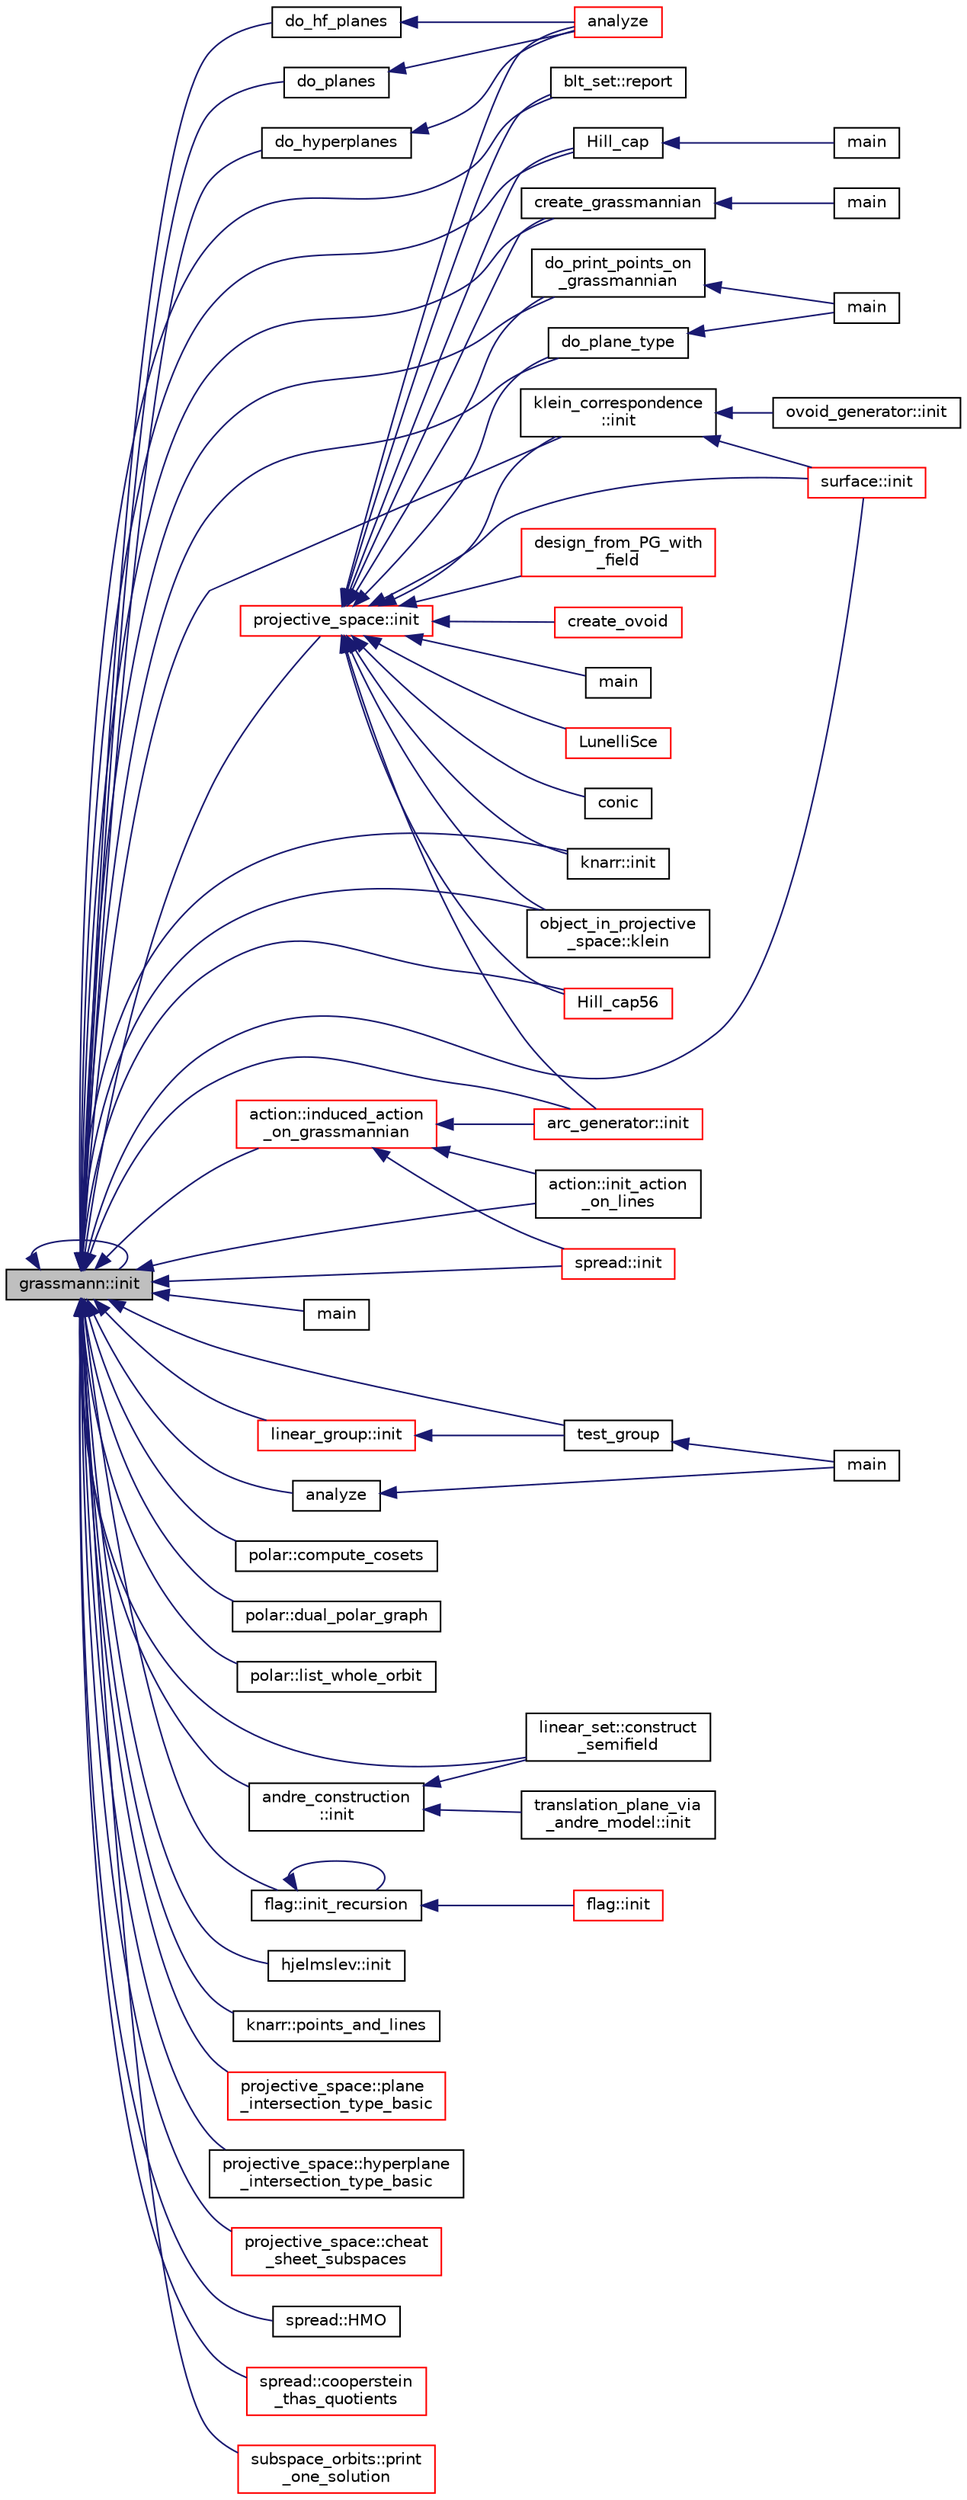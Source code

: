 digraph "grassmann::init"
{
  edge [fontname="Helvetica",fontsize="10",labelfontname="Helvetica",labelfontsize="10"];
  node [fontname="Helvetica",fontsize="10",shape=record];
  rankdir="LR";
  Node259 [label="grassmann::init",height=0.2,width=0.4,color="black", fillcolor="grey75", style="filled", fontcolor="black"];
  Node259 -> Node260 [dir="back",color="midnightblue",fontsize="10",style="solid",fontname="Helvetica"];
  Node260 [label="blt_set::report",height=0.2,width=0.4,color="black", fillcolor="white", style="filled",URL="$d1/d3d/classblt__set.html#a6b19f88bd2b92ebfba7e7c362eb9065c"];
  Node259 -> Node261 [dir="back",color="midnightblue",fontsize="10",style="solid",fontname="Helvetica"];
  Node261 [label="main",height=0.2,width=0.4,color="black", fillcolor="white", style="filled",URL="$dd/d33/apps_2combinatorics_2grassmann_8_c.html#a3c04138a5bfe5d72780bb7e82a18e627"];
  Node259 -> Node259 [dir="back",color="midnightblue",fontsize="10",style="solid",fontname="Helvetica"];
  Node259 -> Node262 [dir="back",color="midnightblue",fontsize="10",style="solid",fontname="Helvetica"];
  Node262 [label="do_hf_planes",height=0.2,width=0.4,color="black", fillcolor="white", style="filled",URL="$da/d90/analyze_8_c.html#adf9effb991b2333b4c8b174b3144c88e"];
  Node262 -> Node263 [dir="back",color="midnightblue",fontsize="10",style="solid",fontname="Helvetica"];
  Node263 [label="analyze",height=0.2,width=0.4,color="red", fillcolor="white", style="filled",URL="$da/d90/analyze_8_c.html#aa0c05ca3fc5b1b83451c5a4928234f5e"];
  Node259 -> Node265 [dir="back",color="midnightblue",fontsize="10",style="solid",fontname="Helvetica"];
  Node265 [label="do_planes",height=0.2,width=0.4,color="black", fillcolor="white", style="filled",URL="$da/d90/analyze_8_c.html#a25bcd01d70f32b01b67f6cdcb28a3504"];
  Node265 -> Node263 [dir="back",color="midnightblue",fontsize="10",style="solid",fontname="Helvetica"];
  Node259 -> Node266 [dir="back",color="midnightblue",fontsize="10",style="solid",fontname="Helvetica"];
  Node266 [label="do_hyperplanes",height=0.2,width=0.4,color="black", fillcolor="white", style="filled",URL="$da/d90/analyze_8_c.html#a1b317d157223e79e4363fcaee69de3dc"];
  Node266 -> Node263 [dir="back",color="midnightblue",fontsize="10",style="solid",fontname="Helvetica"];
  Node259 -> Node267 [dir="back",color="midnightblue",fontsize="10",style="solid",fontname="Helvetica"];
  Node267 [label="analyze",height=0.2,width=0.4,color="black", fillcolor="white", style="filled",URL="$d8/d03/analyze__q__designs_8_c.html#a2bb7c896fafb33cfc91cf64d543e5606"];
  Node267 -> Node268 [dir="back",color="midnightblue",fontsize="10",style="solid",fontname="Helvetica"];
  Node268 [label="main",height=0.2,width=0.4,color="black", fillcolor="white", style="filled",URL="$d8/d03/analyze__q__designs_8_c.html#a217dbf8b442f20279ea00b898af96f52"];
  Node259 -> Node269 [dir="back",color="midnightblue",fontsize="10",style="solid",fontname="Helvetica"];
  Node269 [label="test_group",height=0.2,width=0.4,color="black", fillcolor="white", style="filled",URL="$d8/d03/analyze__q__designs_8_c.html#ad03444358d0b46e7aa4d88a806b44925"];
  Node269 -> Node268 [dir="back",color="midnightblue",fontsize="10",style="solid",fontname="Helvetica"];
  Node259 -> Node270 [dir="back",color="midnightblue",fontsize="10",style="solid",fontname="Helvetica"];
  Node270 [label="Hill_cap",height=0.2,width=0.4,color="black", fillcolor="white", style="filled",URL="$da/d28/hill_8_c.html#a7c2543fe497e681d4b492b16ea7f933e"];
  Node270 -> Node271 [dir="back",color="midnightblue",fontsize="10",style="solid",fontname="Helvetica"];
  Node271 [label="main",height=0.2,width=0.4,color="black", fillcolor="white", style="filled",URL="$da/d28/hill_8_c.html#a217dbf8b442f20279ea00b898af96f52"];
  Node259 -> Node272 [dir="back",color="midnightblue",fontsize="10",style="solid",fontname="Helvetica"];
  Node272 [label="create_grassmannian",height=0.2,width=0.4,color="black", fillcolor="white", style="filled",URL="$d9/d3a/make__grassmannian_8_c.html#adabd515cf859c5600117fe5be3e5e868"];
  Node272 -> Node273 [dir="back",color="midnightblue",fontsize="10",style="solid",fontname="Helvetica"];
  Node273 [label="main",height=0.2,width=0.4,color="black", fillcolor="white", style="filled",URL="$d9/d3a/make__grassmannian_8_c.html#a3c04138a5bfe5d72780bb7e82a18e627"];
  Node259 -> Node274 [dir="back",color="midnightblue",fontsize="10",style="solid",fontname="Helvetica"];
  Node274 [label="polar::compute_cosets",height=0.2,width=0.4,color="black", fillcolor="white", style="filled",URL="$da/d1c/classpolar.html#a1fae83636607982bad299fd84380fc40"];
  Node259 -> Node275 [dir="back",color="midnightblue",fontsize="10",style="solid",fontname="Helvetica"];
  Node275 [label="polar::dual_polar_graph",height=0.2,width=0.4,color="black", fillcolor="white", style="filled",URL="$da/d1c/classpolar.html#a6e5e2b0d9d3447cac72cb82ce3d2e9e5"];
  Node259 -> Node276 [dir="back",color="midnightblue",fontsize="10",style="solid",fontname="Helvetica"];
  Node276 [label="polar::list_whole_orbit",height=0.2,width=0.4,color="black", fillcolor="white", style="filled",URL="$da/d1c/classpolar.html#a26f04b7c75e45604ab772931ed2916fd"];
  Node259 -> Node277 [dir="back",color="midnightblue",fontsize="10",style="solid",fontname="Helvetica"];
  Node277 [label="linear_set::construct\l_semifield",height=0.2,width=0.4,color="black", fillcolor="white", style="filled",URL="$dd/d86/classlinear__set.html#ab54b164771526ae8d687751aa2d1a9ce"];
  Node259 -> Node278 [dir="back",color="midnightblue",fontsize="10",style="solid",fontname="Helvetica"];
  Node278 [label="andre_construction\l::init",height=0.2,width=0.4,color="black", fillcolor="white", style="filled",URL="$d2/d32/classandre__construction.html#a8e763c87474e64d559a1dd2aa7971a4a"];
  Node278 -> Node277 [dir="back",color="midnightblue",fontsize="10",style="solid",fontname="Helvetica"];
  Node278 -> Node279 [dir="back",color="midnightblue",fontsize="10",style="solid",fontname="Helvetica"];
  Node279 [label="translation_plane_via\l_andre_model::init",height=0.2,width=0.4,color="black", fillcolor="white", style="filled",URL="$d1/dcc/classtranslation__plane__via__andre__model.html#adb424599de168ade331979a9218ee07b"];
  Node259 -> Node280 [dir="back",color="midnightblue",fontsize="10",style="solid",fontname="Helvetica"];
  Node280 [label="flag::init_recursion",height=0.2,width=0.4,color="black", fillcolor="white", style="filled",URL="$d8/d06/classflag.html#a25c6b69bd5cc648bba8bea35a3f88369"];
  Node280 -> Node281 [dir="back",color="midnightblue",fontsize="10",style="solid",fontname="Helvetica"];
  Node281 [label="flag::init",height=0.2,width=0.4,color="red", fillcolor="white", style="filled",URL="$d8/d06/classflag.html#a1a6bdc10c3a544607a7a3a6672e3c773"];
  Node280 -> Node280 [dir="back",color="midnightblue",fontsize="10",style="solid",fontname="Helvetica"];
  Node259 -> Node284 [dir="back",color="midnightblue",fontsize="10",style="solid",fontname="Helvetica"];
  Node284 [label="do_plane_type",height=0.2,width=0.4,color="black", fillcolor="white", style="filled",URL="$d4/d67/geometry_8h.html#a886f1d0c92a60be97721430f1b10b2ac"];
  Node284 -> Node285 [dir="back",color="midnightblue",fontsize="10",style="solid",fontname="Helvetica"];
  Node285 [label="main",height=0.2,width=0.4,color="black", fillcolor="white", style="filled",URL="$d0/d2f/process_8_c.html#a3c04138a5bfe5d72780bb7e82a18e627"];
  Node259 -> Node286 [dir="back",color="midnightblue",fontsize="10",style="solid",fontname="Helvetica"];
  Node286 [label="do_print_points_on\l_grassmannian",height=0.2,width=0.4,color="black", fillcolor="white", style="filled",URL="$d4/d67/geometry_8h.html#a43e2a63a1110672fe9fafbfe7af6f48d"];
  Node286 -> Node285 [dir="back",color="midnightblue",fontsize="10",style="solid",fontname="Helvetica"];
  Node259 -> Node287 [dir="back",color="midnightblue",fontsize="10",style="solid",fontname="Helvetica"];
  Node287 [label="hjelmslev::init",height=0.2,width=0.4,color="black", fillcolor="white", style="filled",URL="$d3/d21/classhjelmslev.html#a7b4d32f3bba7d1108e9940a7582009fd"];
  Node259 -> Node288 [dir="back",color="midnightblue",fontsize="10",style="solid",fontname="Helvetica"];
  Node288 [label="klein_correspondence\l::init",height=0.2,width=0.4,color="black", fillcolor="white", style="filled",URL="$d7/d99/classklein__correspondence.html#a9f555dc65174ab66579e1118bd9b4ca0"];
  Node288 -> Node289 [dir="back",color="midnightblue",fontsize="10",style="solid",fontname="Helvetica"];
  Node289 [label="ovoid_generator::init",height=0.2,width=0.4,color="black", fillcolor="white", style="filled",URL="$d3/daf/classovoid__generator.html#a44d90a4751554076f432f35089a964c2"];
  Node288 -> Node290 [dir="back",color="midnightblue",fontsize="10",style="solid",fontname="Helvetica"];
  Node290 [label="surface::init",height=0.2,width=0.4,color="red", fillcolor="white", style="filled",URL="$d5/d88/classsurface.html#a90570b0ca6ab02988159f2c40cb27308"];
  Node259 -> Node296 [dir="back",color="midnightblue",fontsize="10",style="solid",fontname="Helvetica"];
  Node296 [label="knarr::init",height=0.2,width=0.4,color="black", fillcolor="white", style="filled",URL="$d7/de5/classknarr.html#a1e25f28aeec8f316cc0ce81eb89e670e"];
  Node259 -> Node297 [dir="back",color="midnightblue",fontsize="10",style="solid",fontname="Helvetica"];
  Node297 [label="knarr::points_and_lines",height=0.2,width=0.4,color="black", fillcolor="white", style="filled",URL="$d7/de5/classknarr.html#abb50a19df35495d508b0cb127d4eb908"];
  Node259 -> Node298 [dir="back",color="midnightblue",fontsize="10",style="solid",fontname="Helvetica"];
  Node298 [label="object_in_projective\l_space::klein",height=0.2,width=0.4,color="black", fillcolor="white", style="filled",URL="$d7/d08/classobject__in__projective__space.html#a5b8beb58d83a6c274b2b8bd2c4e176c1"];
  Node259 -> Node299 [dir="back",color="midnightblue",fontsize="10",style="solid",fontname="Helvetica"];
  Node299 [label="projective_space::init",height=0.2,width=0.4,color="red", fillcolor="white", style="filled",URL="$d2/d17/classprojective__space.html#a8a1efa40df92744519365f82e4740dab"];
  Node299 -> Node300 [dir="back",color="midnightblue",fontsize="10",style="solid",fontname="Helvetica"];
  Node300 [label="main",height=0.2,width=0.4,color="black", fillcolor="white", style="filled",URL="$d5/d9e/arcs__orderly_8_c.html#a3c04138a5bfe5d72780bb7e82a18e627"];
  Node299 -> Node260 [dir="back",color="midnightblue",fontsize="10",style="solid",fontname="Helvetica"];
  Node299 -> Node301 [dir="back",color="midnightblue",fontsize="10",style="solid",fontname="Helvetica"];
  Node301 [label="LunelliSce",height=0.2,width=0.4,color="red", fillcolor="white", style="filled",URL="$d4/de8/conic_8_c.html#aff3f16a42ec8b9efa78fc209b8ab5452"];
  Node299 -> Node303 [dir="back",color="midnightblue",fontsize="10",style="solid",fontname="Helvetica"];
  Node303 [label="conic",height=0.2,width=0.4,color="black", fillcolor="white", style="filled",URL="$d4/de8/conic_8_c.html#a96def9474b981a9d5831a9b48d85d652"];
  Node299 -> Node304 [dir="back",color="midnightblue",fontsize="10",style="solid",fontname="Helvetica"];
  Node304 [label="design_from_PG_with\l_field",height=0.2,width=0.4,color="red", fillcolor="white", style="filled",URL="$d9/dc2/apps_2combinatorics_2design_8_c.html#a5d0ddbe05228e631bc5fc469bc9ba6dd"];
  Node299 -> Node307 [dir="back",color="midnightblue",fontsize="10",style="solid",fontname="Helvetica"];
  Node307 [label="create_ovoid",height=0.2,width=0.4,color="red", fillcolor="white", style="filled",URL="$d9/dbf/projective__space_2ovoid_8_c.html#a812088e2c64cb8a0834e9eacae4b92a6"];
  Node299 -> Node263 [dir="back",color="midnightblue",fontsize="10",style="solid",fontname="Helvetica"];
  Node299 -> Node270 [dir="back",color="midnightblue",fontsize="10",style="solid",fontname="Helvetica"];
  Node299 -> Node272 [dir="back",color="midnightblue",fontsize="10",style="solid",fontname="Helvetica"];
  Node299 -> Node284 [dir="back",color="midnightblue",fontsize="10",style="solid",fontname="Helvetica"];
  Node299 -> Node286 [dir="back",color="midnightblue",fontsize="10",style="solid",fontname="Helvetica"];
  Node299 -> Node288 [dir="back",color="midnightblue",fontsize="10",style="solid",fontname="Helvetica"];
  Node299 -> Node296 [dir="back",color="midnightblue",fontsize="10",style="solid",fontname="Helvetica"];
  Node299 -> Node298 [dir="back",color="midnightblue",fontsize="10",style="solid",fontname="Helvetica"];
  Node299 -> Node354 [dir="back",color="midnightblue",fontsize="10",style="solid",fontname="Helvetica"];
  Node354 [label="Hill_cap56",height=0.2,width=0.4,color="red", fillcolor="white", style="filled",URL="$df/d74/tl__geometry_8h.html#ad7fc0ff2bf8455ab25e170c6930047a6"];
  Node299 -> Node290 [dir="back",color="midnightblue",fontsize="10",style="solid",fontname="Helvetica"];
  Node299 -> Node404 [dir="back",color="midnightblue",fontsize="10",style="solid",fontname="Helvetica"];
  Node404 [label="arc_generator::init",height=0.2,width=0.4,color="red", fillcolor="white", style="filled",URL="$d4/d21/classarc__generator.html#ae614e18e9c641d67069fa27d48245cde"];
  Node259 -> Node410 [dir="back",color="midnightblue",fontsize="10",style="solid",fontname="Helvetica"];
  Node410 [label="projective_space::plane\l_intersection_type_basic",height=0.2,width=0.4,color="red", fillcolor="white", style="filled",URL="$d2/d17/classprojective__space.html#a4aa1e4b6e6c767dbab64cc21aceafd3c"];
  Node259 -> Node420 [dir="back",color="midnightblue",fontsize="10",style="solid",fontname="Helvetica"];
  Node420 [label="projective_space::hyperplane\l_intersection_type_basic",height=0.2,width=0.4,color="black", fillcolor="white", style="filled",URL="$d2/d17/classprojective__space.html#ac2a88aaab23b53c01b5ca11f75356b11"];
  Node259 -> Node421 [dir="back",color="midnightblue",fontsize="10",style="solid",fontname="Helvetica"];
  Node421 [label="projective_space::cheat\l_sheet_subspaces",height=0.2,width=0.4,color="red", fillcolor="white", style="filled",URL="$d2/d17/classprojective__space.html#a29d74f45865aaee58ab5cd50806d8baf"];
  Node259 -> Node354 [dir="back",color="midnightblue",fontsize="10",style="solid",fontname="Helvetica"];
  Node259 -> Node290 [dir="back",color="midnightblue",fontsize="10",style="solid",fontname="Helvetica"];
  Node259 -> Node422 [dir="back",color="midnightblue",fontsize="10",style="solid",fontname="Helvetica"];
  Node422 [label="action::init_action\l_on_lines",height=0.2,width=0.4,color="black", fillcolor="white", style="filled",URL="$d2/d86/classaction.html#a1cc425535be113a6f8a87c51a708d0d5"];
  Node259 -> Node423 [dir="back",color="midnightblue",fontsize="10",style="solid",fontname="Helvetica"];
  Node423 [label="action::induced_action\l_on_grassmannian",height=0.2,width=0.4,color="red", fillcolor="white", style="filled",URL="$d2/d86/classaction.html#a4dc271144a2899d2f94f88e52e4e538d"];
  Node423 -> Node422 [dir="back",color="midnightblue",fontsize="10",style="solid",fontname="Helvetica"];
  Node423 -> Node404 [dir="back",color="midnightblue",fontsize="10",style="solid",fontname="Helvetica"];
  Node423 -> Node472 [dir="back",color="midnightblue",fontsize="10",style="solid",fontname="Helvetica"];
  Node472 [label="spread::init",height=0.2,width=0.4,color="red", fillcolor="white", style="filled",URL="$da/dc1/classspread.html#aa2493aebcdd72c4472213711dfcc2ab6"];
  Node259 -> Node475 [dir="back",color="midnightblue",fontsize="10",style="solid",fontname="Helvetica"];
  Node475 [label="linear_group::init",height=0.2,width=0.4,color="red", fillcolor="white", style="filled",URL="$df/d5a/classlinear__group.html#a8119aa9b882192ab422b12614b259f28"];
  Node475 -> Node269 [dir="back",color="midnightblue",fontsize="10",style="solid",fontname="Helvetica"];
  Node259 -> Node404 [dir="back",color="midnightblue",fontsize="10",style="solid",fontname="Helvetica"];
  Node259 -> Node472 [dir="back",color="midnightblue",fontsize="10",style="solid",fontname="Helvetica"];
  Node259 -> Node477 [dir="back",color="midnightblue",fontsize="10",style="solid",fontname="Helvetica"];
  Node477 [label="spread::HMO",height=0.2,width=0.4,color="black", fillcolor="white", style="filled",URL="$da/dc1/classspread.html#aac9d8a67802a3e23e66eb20e419c097b"];
  Node259 -> Node478 [dir="back",color="midnightblue",fontsize="10",style="solid",fontname="Helvetica"];
  Node478 [label="spread::cooperstein\l_thas_quotients",height=0.2,width=0.4,color="red", fillcolor="white", style="filled",URL="$da/dc1/classspread.html#abba98e1f22f9a1a00823774307f29bef"];
  Node259 -> Node480 [dir="back",color="midnightblue",fontsize="10",style="solid",fontname="Helvetica"];
  Node480 [label="subspace_orbits::print\l_one_solution",height=0.2,width=0.4,color="red", fillcolor="white", style="filled",URL="$d2/d9f/classsubspace__orbits.html#a9047cdfdfc64339f714ffe5e12a4b35f"];
}
